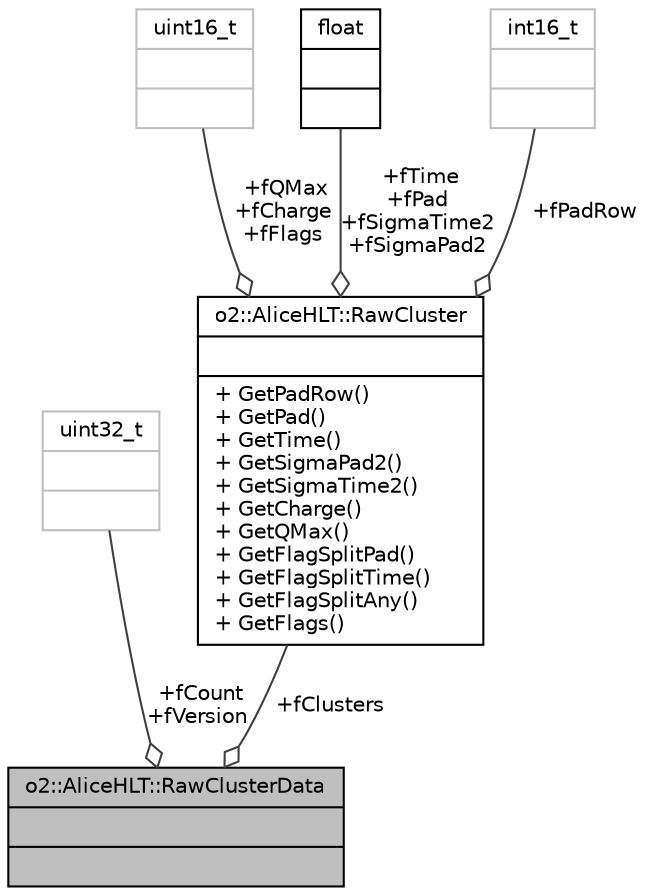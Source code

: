 digraph "o2::AliceHLT::RawClusterData"
{
 // INTERACTIVE_SVG=YES
  bgcolor="transparent";
  edge [fontname="Helvetica",fontsize="10",labelfontname="Helvetica",labelfontsize="10"];
  node [fontname="Helvetica",fontsize="10",shape=record];
  Node1 [label="{o2::AliceHLT::RawClusterData\n||}",height=0.2,width=0.4,color="black", fillcolor="grey75", style="filled" fontcolor="black"];
  Node2 -> Node1 [color="grey25",fontsize="10",style="solid",label=" +fCount\n+fVersion" ,arrowhead="odiamond",fontname="Helvetica"];
  Node2 [label="{uint32_t\n||}",height=0.2,width=0.4,color="grey75"];
  Node3 -> Node1 [color="grey25",fontsize="10",style="solid",label=" +fClusters" ,arrowhead="odiamond",fontname="Helvetica"];
  Node3 [label="{o2::AliceHLT::RawCluster\n||+ GetPadRow()\l+ GetPad()\l+ GetTime()\l+ GetSigmaPad2()\l+ GetSigmaTime2()\l+ GetCharge()\l+ GetQMax()\l+ GetFlagSplitPad()\l+ GetFlagSplitTime()\l+ GetFlagSplitAny()\l+ GetFlags()\l}",height=0.2,width=0.4,color="black",URL="$d7/d0a/structo2_1_1AliceHLT_1_1RawCluster.html"];
  Node4 -> Node3 [color="grey25",fontsize="10",style="solid",label=" +fQMax\n+fCharge\n+fFlags" ,arrowhead="odiamond",fontname="Helvetica"];
  Node4 [label="{uint16_t\n||}",height=0.2,width=0.4,color="grey75"];
  Node5 -> Node3 [color="grey25",fontsize="10",style="solid",label=" +fTime\n+fPad\n+fSigmaTime2\n+fSigmaPad2" ,arrowhead="odiamond",fontname="Helvetica"];
  Node5 [label="{float\n||}",height=0.2,width=0.4,color="black",URL="$d4/dc3/classfloat.html"];
  Node6 -> Node3 [color="grey25",fontsize="10",style="solid",label=" +fPadRow" ,arrowhead="odiamond",fontname="Helvetica"];
  Node6 [label="{int16_t\n||}",height=0.2,width=0.4,color="grey75"];
}
